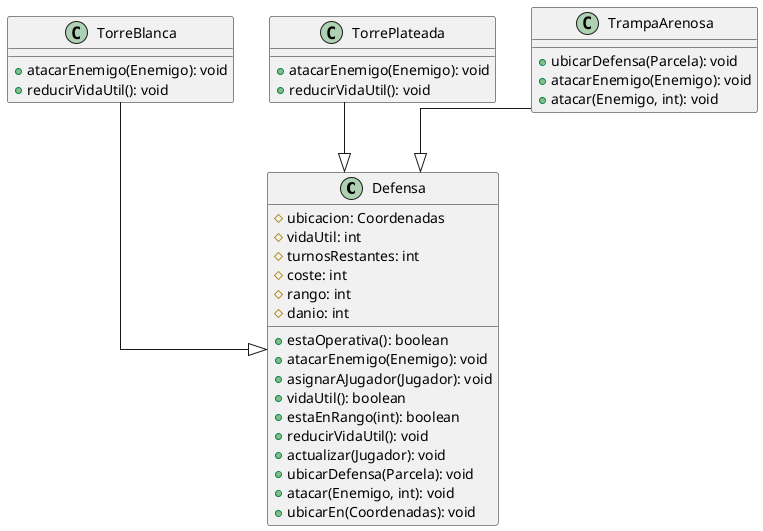 @startuml
top to bottom direction
skinparam linetype ortho

class Defensa {
  # ubicacion: Coordenadas
  # vidaUtil: int
  # turnosRestantes: int
  # coste: int
  # rango: int
  # danio: int

  + estaOperativa(): boolean
  + atacarEnemigo(Enemigo): void
  + asignarAJugador(Jugador): void
  + vidaUtil(): boolean
  + estaEnRango(int): boolean
  + reducirVidaUtil(): void
  + actualizar(Jugador): void
  + ubicarDefensa(Parcela): void
  + atacar(Enemigo, int): void
  + ubicarEn(Coordenadas): void
}
class TorreBlanca {
  + atacarEnemigo(Enemigo): void
  + reducirVidaUtil(): void
}
class TorrePlateada {
  + atacarEnemigo(Enemigo): void
  + reducirVidaUtil(): void
}
class TrampaArenosa {
  + ubicarDefensa(Parcela): void
  + atacarEnemigo(Enemigo): void
  + atacar(Enemigo, int): void
}

TorreBlanca    --|>  Defensa
TorrePlateada  --|>  Defensa
TrampaArenosa  --|>  Defensa
@enduml
